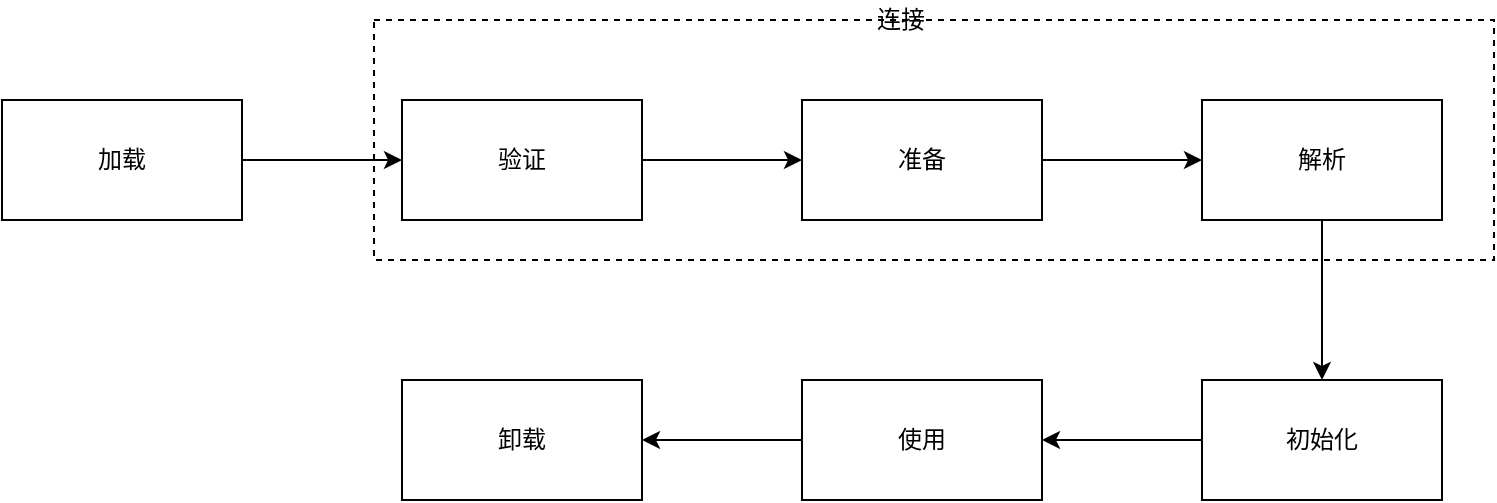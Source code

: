 <mxfile version="13.1.3" type="github" pages="3"><diagram id="SYB6ylivhvH95lbyCzbY" name="第 1 页"><mxGraphModel dx="1298" dy="731" grid="1" gridSize="10" guides="1" tooltips="1" connect="1" arrows="1" fold="1" page="1" pageScale="1" pageWidth="827" pageHeight="1169" math="0" shadow="0"><root><mxCell id="0"/><mxCell id="1" parent="0"/><mxCell id="halQjZ1XeVkzP0Td2a5D-14" value="" style="rounded=0;whiteSpace=wrap;html=1;dashed=1;" parent="1" vertex="1"><mxGeometry x="240" y="150" width="560" height="120" as="geometry"/></mxCell><mxCell id="halQjZ1XeVkzP0Td2a5D-3" value="" style="edgeStyle=orthogonalEdgeStyle;rounded=0;orthogonalLoop=1;jettySize=auto;html=1;" parent="1" source="halQjZ1XeVkzP0Td2a5D-1" target="halQjZ1XeVkzP0Td2a5D-2" edge="1"><mxGeometry relative="1" as="geometry"/></mxCell><mxCell id="halQjZ1XeVkzP0Td2a5D-1" value="加载" style="rounded=0;whiteSpace=wrap;html=1;" parent="1" vertex="1"><mxGeometry x="54" y="190" width="120" height="60" as="geometry"/></mxCell><mxCell id="halQjZ1XeVkzP0Td2a5D-5" value="" style="edgeStyle=orthogonalEdgeStyle;rounded=0;orthogonalLoop=1;jettySize=auto;html=1;" parent="1" source="halQjZ1XeVkzP0Td2a5D-2" target="halQjZ1XeVkzP0Td2a5D-4" edge="1"><mxGeometry relative="1" as="geometry"/></mxCell><mxCell id="halQjZ1XeVkzP0Td2a5D-2" value="验证" style="rounded=0;whiteSpace=wrap;html=1;" parent="1" vertex="1"><mxGeometry x="254" y="190" width="120" height="60" as="geometry"/></mxCell><mxCell id="halQjZ1XeVkzP0Td2a5D-7" value="" style="edgeStyle=orthogonalEdgeStyle;rounded=0;orthogonalLoop=1;jettySize=auto;html=1;" parent="1" source="halQjZ1XeVkzP0Td2a5D-4" target="halQjZ1XeVkzP0Td2a5D-6" edge="1"><mxGeometry relative="1" as="geometry"/></mxCell><mxCell id="halQjZ1XeVkzP0Td2a5D-4" value="准备" style="rounded=0;whiteSpace=wrap;html=1;" parent="1" vertex="1"><mxGeometry x="454" y="190" width="120" height="60" as="geometry"/></mxCell><mxCell id="halQjZ1XeVkzP0Td2a5D-9" value="" style="edgeStyle=orthogonalEdgeStyle;rounded=0;orthogonalLoop=1;jettySize=auto;html=1;" parent="1" source="halQjZ1XeVkzP0Td2a5D-6" target="halQjZ1XeVkzP0Td2a5D-8" edge="1"><mxGeometry relative="1" as="geometry"/></mxCell><mxCell id="halQjZ1XeVkzP0Td2a5D-6" value="解析" style="rounded=0;whiteSpace=wrap;html=1;" parent="1" vertex="1"><mxGeometry x="654" y="190" width="120" height="60" as="geometry"/></mxCell><mxCell id="halQjZ1XeVkzP0Td2a5D-11" value="" style="edgeStyle=orthogonalEdgeStyle;rounded=0;orthogonalLoop=1;jettySize=auto;html=1;" parent="1" source="halQjZ1XeVkzP0Td2a5D-8" target="halQjZ1XeVkzP0Td2a5D-10" edge="1"><mxGeometry relative="1" as="geometry"/></mxCell><mxCell id="halQjZ1XeVkzP0Td2a5D-8" value="初始化" style="rounded=0;whiteSpace=wrap;html=1;" parent="1" vertex="1"><mxGeometry x="654" y="330" width="120" height="60" as="geometry"/></mxCell><mxCell id="halQjZ1XeVkzP0Td2a5D-13" value="" style="edgeStyle=orthogonalEdgeStyle;rounded=0;orthogonalLoop=1;jettySize=auto;html=1;" parent="1" source="halQjZ1XeVkzP0Td2a5D-10" target="halQjZ1XeVkzP0Td2a5D-12" edge="1"><mxGeometry relative="1" as="geometry"/></mxCell><mxCell id="halQjZ1XeVkzP0Td2a5D-10" value="使用" style="rounded=0;whiteSpace=wrap;html=1;" parent="1" vertex="1"><mxGeometry x="454" y="330" width="120" height="60" as="geometry"/></mxCell><mxCell id="halQjZ1XeVkzP0Td2a5D-12" value="卸载" style="rounded=0;whiteSpace=wrap;html=1;" parent="1" vertex="1"><mxGeometry x="254" y="330" width="120" height="60" as="geometry"/></mxCell><mxCell id="halQjZ1XeVkzP0Td2a5D-17" value="连接" style="text;html=1;align=center;verticalAlign=middle;resizable=0;points=[];autosize=1;" parent="1" vertex="1"><mxGeometry x="483" y="140" width="40" height="20" as="geometry"/></mxCell></root></mxGraphModel></diagram><diagram id="qgPd42G2pg0BuWfZaure" name="第 2 页"><mxGraphModel dx="1298" dy="731" grid="1" gridSize="10" guides="1" tooltips="1" connect="1" arrows="1" fold="1" page="1" pageScale="1" pageWidth="827" pageHeight="1169" math="0" shadow="0"><root><mxCell id="9f1gooX_mJbTYSIyuxUl-0"/><mxCell id="9f1gooX_mJbTYSIyuxUl-1" parent="9f1gooX_mJbTYSIyuxUl-0"/><mxCell id="9f1gooX_mJbTYSIyuxUl-13" value="" style="rounded=1;whiteSpace=wrap;html=1;dashed=1;gradientColor=#97d077;fillColor=#d5e8d4;strokeColor=#82b366;" parent="9f1gooX_mJbTYSIyuxUl-1" vertex="1"><mxGeometry x="80" y="70" width="580" height="240" as="geometry"/></mxCell><mxCell id="9f1gooX_mJbTYSIyuxUl-4" value="" style="edgeStyle=orthogonalEdgeStyle;rounded=0;orthogonalLoop=1;jettySize=auto;html=1;" parent="9f1gooX_mJbTYSIyuxUl-1" source="9f1gooX_mJbTYSIyuxUl-2" target="9f1gooX_mJbTYSIyuxUl-3" edge="1"><mxGeometry relative="1" as="geometry"/></mxCell><mxCell id="9f1gooX_mJbTYSIyuxUl-2" value="登录支付宝&lt;br&gt;进入开发者中心" style="rounded=0;whiteSpace=wrap;html=1;" parent="9f1gooX_mJbTYSIyuxUl-1" vertex="1"><mxGeometry x="100" y="90" width="120" height="60" as="geometry"/></mxCell><mxCell id="9f1gooX_mJbTYSIyuxUl-6" value="" style="edgeStyle=orthogonalEdgeStyle;rounded=0;orthogonalLoop=1;jettySize=auto;html=1;" parent="9f1gooX_mJbTYSIyuxUl-1" source="9f1gooX_mJbTYSIyuxUl-3" target="9f1gooX_mJbTYSIyuxUl-5" edge="1"><mxGeometry relative="1" as="geometry"/></mxCell><mxCell id="9f1gooX_mJbTYSIyuxUl-3" value="创建应用" style="rounded=0;whiteSpace=wrap;html=1;" parent="9f1gooX_mJbTYSIyuxUl-1" vertex="1"><mxGeometry x="300" y="90" width="120" height="60" as="geometry"/></mxCell><mxCell id="9f1gooX_mJbTYSIyuxUl-8" value="" style="edgeStyle=orthogonalEdgeStyle;rounded=0;orthogonalLoop=1;jettySize=auto;html=1;" parent="9f1gooX_mJbTYSIyuxUl-1" source="9f1gooX_mJbTYSIyuxUl-5" target="9f1gooX_mJbTYSIyuxUl-7" edge="1"><mxGeometry relative="1" as="geometry"/></mxCell><mxCell id="9f1gooX_mJbTYSIyuxUl-5" value="选择应用类型" style="rounded=0;whiteSpace=wrap;html=1;" parent="9f1gooX_mJbTYSIyuxUl-1" vertex="1"><mxGeometry x="500" y="90" width="120" height="60" as="geometry"/></mxCell><mxCell id="9f1gooX_mJbTYSIyuxUl-10" value="" style="edgeStyle=orthogonalEdgeStyle;rounded=0;orthogonalLoop=1;jettySize=auto;html=1;" parent="9f1gooX_mJbTYSIyuxUl-1" source="9f1gooX_mJbTYSIyuxUl-7" target="9f1gooX_mJbTYSIyuxUl-9" edge="1"><mxGeometry relative="1" as="geometry"/></mxCell><mxCell id="9f1gooX_mJbTYSIyuxUl-7" value="填写应用信息&lt;br&gt;（应用名称&lt;br&gt;应用图标)" style="rounded=0;whiteSpace=wrap;html=1;" parent="9f1gooX_mJbTYSIyuxUl-1" vertex="1"><mxGeometry x="500" y="230" width="120" height="60" as="geometry"/></mxCell><mxCell id="9f1gooX_mJbTYSIyuxUl-12" value="" style="edgeStyle=orthogonalEdgeStyle;rounded=0;orthogonalLoop=1;jettySize=auto;html=1;" parent="9f1gooX_mJbTYSIyuxUl-1" source="9f1gooX_mJbTYSIyuxUl-9" target="9f1gooX_mJbTYSIyuxUl-11" edge="1"><mxGeometry relative="1" as="geometry"/></mxCell><mxCell id="9f1gooX_mJbTYSIyuxUl-9" value="添加应用功能" style="rounded=0;whiteSpace=wrap;html=1;" parent="9f1gooX_mJbTYSIyuxUl-1" vertex="1"><mxGeometry x="300" y="230" width="120" height="60" as="geometry"/></mxCell><mxCell id="9f1gooX_mJbTYSIyuxUl-11" value="等待审核&lt;br&gt;(一般一个工作日即可)" style="rounded=0;whiteSpace=wrap;html=1;" parent="9f1gooX_mJbTYSIyuxUl-1" vertex="1"><mxGeometry x="100" y="230" width="120" height="60" as="geometry"/></mxCell></root></mxGraphModel></diagram><diagram id="3qrVdyO-FoxxDTNaKjnt" name="第 3 页"><mxGraphModel dx="1298" dy="731" grid="1" gridSize="10" guides="1" tooltips="1" connect="1" arrows="1" fold="1" page="1" pageScale="1" pageWidth="827" pageHeight="1169" math="0" shadow="0"><root><mxCell id="89pi3RzNRL4UPuBE8LV_-0"/><mxCell id="89pi3RzNRL4UPuBE8LV_-1" parent="89pi3RzNRL4UPuBE8LV_-0"/><mxCell id="89pi3RzNRL4UPuBE8LV_-2" value="" style="rounded=0;whiteSpace=wrap;html=1;" vertex="1" parent="89pi3RzNRL4UPuBE8LV_-1"><mxGeometry x="240" y="100" width="120" height="60" as="geometry"/></mxCell></root></mxGraphModel></diagram></mxfile>